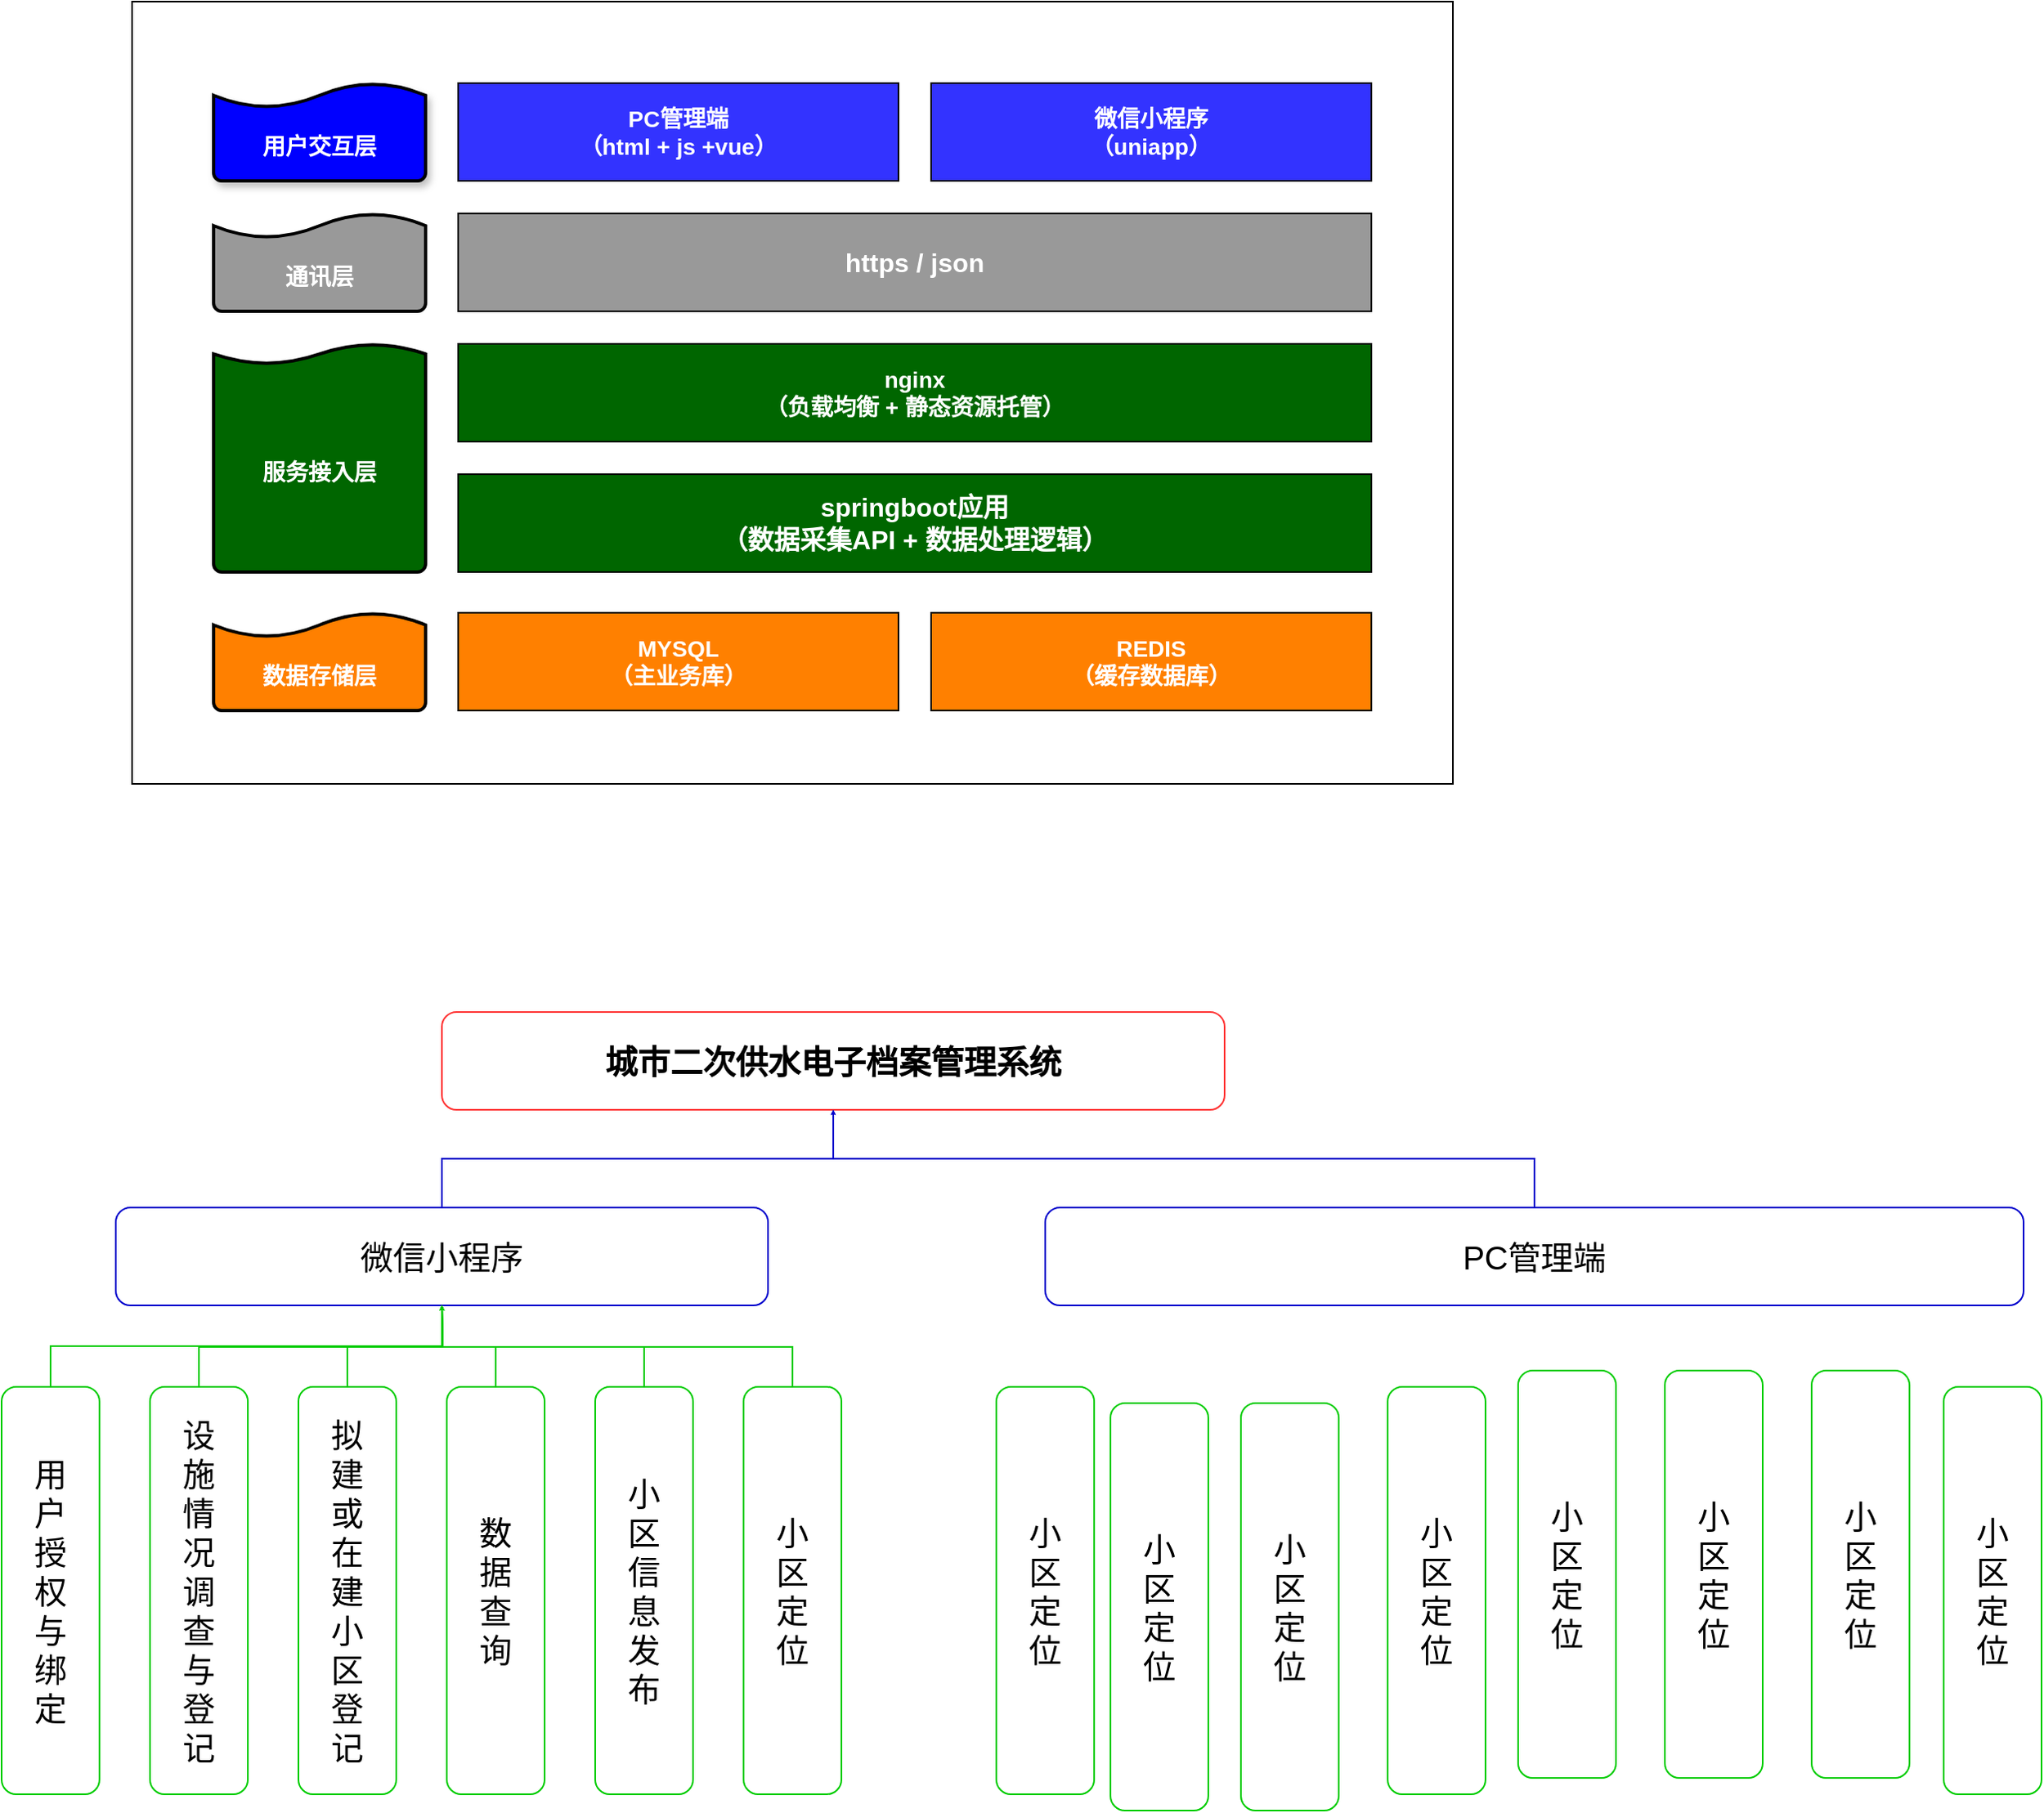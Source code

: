 <mxfile version="26.0.14">
  <diagram name="第 1 页" id="cjYHyFAmv6pbent0GlUM">
    <mxGraphModel dx="2231" dy="1207" grid="1" gridSize="10" guides="1" tooltips="1" connect="1" arrows="1" fold="1" page="1" pageScale="1" pageWidth="827" pageHeight="1169" math="0" shadow="0">
      <root>
        <mxCell id="0" />
        <mxCell id="1" parent="0" />
        <mxCell id="f2EWpejTJ3KkAe_YtKIl-2" value="" style="rounded=0;whiteSpace=wrap;html=1;" vertex="1" parent="1">
          <mxGeometry x="170" y="180" width="810" height="480" as="geometry" />
        </mxCell>
        <mxCell id="f2EWpejTJ3KkAe_YtKIl-10" value="&lt;br&gt;&lt;font color=&quot;#ffffff&quot;&gt;&lt;span&gt;用户交互层&lt;/span&gt;&lt;/font&gt;" style="strokeWidth=2;html=1;shape=mxgraph.flowchart.document2;whiteSpace=wrap;size=0.25;direction=west;fillColor=light-dark(#0000FF,var(--ge-dark-color, #121212));fontStyle=1;fontSize=14;shadow=1;strokeColor=default;" vertex="1" parent="1">
          <mxGeometry x="220" y="230" width="130" height="60" as="geometry" />
        </mxCell>
        <mxCell id="f2EWpejTJ3KkAe_YtKIl-12" value="&lt;font style=&quot;color: rgb(255, 255, 255);&quot;&gt;PC管理端&lt;/font&gt;&lt;div&gt;&lt;font style=&quot;color: rgb(255, 255, 255);&quot;&gt;（html + js +vue）&lt;/font&gt;&lt;/div&gt;" style="rounded=0;whiteSpace=wrap;html=1;fontStyle=1;fillColor=light-dark(#3333FF,#000000);fontSize=14;" vertex="1" parent="1">
          <mxGeometry x="370" y="230" width="270" height="60" as="geometry" />
        </mxCell>
        <mxCell id="f2EWpejTJ3KkAe_YtKIl-13" value="&lt;font style=&quot;color: rgb(255, 255, 255);&quot;&gt;微信小程序&lt;/font&gt;&lt;div&gt;&lt;font style=&quot;color: rgb(255, 255, 255);&quot;&gt;（uniapp）&lt;/font&gt;&lt;/div&gt;" style="rounded=0;whiteSpace=wrap;html=1;fillColor=light-dark(#3333FF,#000000);fontStyle=1;fontSize=14;" vertex="1" parent="1">
          <mxGeometry x="660" y="230" width="270" height="60" as="geometry" />
        </mxCell>
        <mxCell id="f2EWpejTJ3KkAe_YtKIl-14" value="&lt;br&gt;&lt;font color=&quot;#ffffff&quot;&gt;通讯层&lt;/font&gt;" style="strokeWidth=2;html=1;shape=mxgraph.flowchart.document2;whiteSpace=wrap;size=0.25;direction=west;fillColor=light-dark(#999999,var(--ge-dark-color, #121212));fontStyle=1;fontSize=14;" vertex="1" parent="1">
          <mxGeometry x="220" y="310" width="130" height="60" as="geometry" />
        </mxCell>
        <mxCell id="f2EWpejTJ3KkAe_YtKIl-15" value="&lt;font color=&quot;#ffffff&quot;&gt;https / json&lt;/font&gt;" style="rounded=0;whiteSpace=wrap;html=1;fontStyle=1;fillColor=light-dark(#999999,#000000);fontSize=16;" vertex="1" parent="1">
          <mxGeometry x="370" y="310" width="560" height="60" as="geometry" />
        </mxCell>
        <mxCell id="f2EWpejTJ3KkAe_YtKIl-16" value="&lt;br&gt;&lt;font color=&quot;#ffffff&quot;&gt;服务接入层&lt;/font&gt;" style="strokeWidth=2;html=1;shape=mxgraph.flowchart.document2;whiteSpace=wrap;size=0.089;direction=west;fillColor=light-dark(#006600,var(--ge-dark-color, #121212));fontStyle=1;fontSize=14;" vertex="1" parent="1">
          <mxGeometry x="220" y="390" width="130" height="140" as="geometry" />
        </mxCell>
        <mxCell id="f2EWpejTJ3KkAe_YtKIl-17" value="&lt;font color=&quot;#ffffff&quot;&gt;nginx&lt;/font&gt;&lt;div&gt;&lt;font color=&quot;#ffffff&quot;&gt;（&lt;/font&gt;&lt;span style=&quot;background-color: transparent;&quot;&gt;&lt;font color=&quot;#ffffff&quot;&gt;负载均衡 + 静态资源托管&lt;/font&gt;&lt;/span&gt;&lt;span style=&quot;color: rgb(255, 255, 255); background-color: transparent;&quot;&gt;）&lt;/span&gt;&lt;/div&gt;" style="rounded=0;whiteSpace=wrap;html=1;fontStyle=1;fillColor=light-dark(#006600,#000000);fontSize=14;" vertex="1" parent="1">
          <mxGeometry x="370" y="390" width="560" height="60" as="geometry" />
        </mxCell>
        <mxCell id="f2EWpejTJ3KkAe_YtKIl-18" value="&lt;font color=&quot;#ffffff&quot;&gt;springboot应用&lt;/font&gt;&lt;div&gt;&lt;font color=&quot;#ffffff&quot;&gt;（数据采集API + 数据处理逻辑）&lt;/font&gt;&lt;/div&gt;" style="rounded=0;whiteSpace=wrap;html=1;fontStyle=1;fillColor=light-dark(#006600,#000000);fontSize=16;" vertex="1" parent="1">
          <mxGeometry x="370" y="470" width="560" height="60" as="geometry" />
        </mxCell>
        <mxCell id="f2EWpejTJ3KkAe_YtKIl-19" value="&lt;br&gt;&lt;font color=&quot;#ffffff&quot;&gt;数据存储层&lt;/font&gt;" style="strokeWidth=2;html=1;shape=mxgraph.flowchart.document2;whiteSpace=wrap;size=0.25;direction=west;fillColor=light-dark(#FF8000,#000000);fontStyle=1;fontSize=14;" vertex="1" parent="1">
          <mxGeometry x="220" y="555" width="130" height="60" as="geometry" />
        </mxCell>
        <mxCell id="f2EWpejTJ3KkAe_YtKIl-21" value="&lt;font style=&quot;color: rgb(255, 255, 255);&quot;&gt;MYSQL&lt;/font&gt;&lt;div&gt;&lt;font style=&quot;color: rgb(255, 255, 255);&quot;&gt;（主业务库）&lt;/font&gt;&lt;/div&gt;" style="rounded=0;whiteSpace=wrap;html=1;fontStyle=1;fillColor=light-dark(#FF8000,#000000);fontSize=14;" vertex="1" parent="1">
          <mxGeometry x="370" y="555" width="270" height="60" as="geometry" />
        </mxCell>
        <mxCell id="f2EWpejTJ3KkAe_YtKIl-22" value="&lt;font style=&quot;color: rgb(255, 255, 255);&quot;&gt;REDIS&lt;/font&gt;&lt;div&gt;&lt;font style=&quot;color: rgb(255, 255, 255);&quot;&gt;（缓存数据库）&lt;/font&gt;&lt;/div&gt;" style="rounded=0;whiteSpace=wrap;html=1;fontStyle=1;fillColor=light-dark(#FF8000,#000000);fontSize=14;" vertex="1" parent="1">
          <mxGeometry x="660" y="555" width="270" height="60" as="geometry" />
        </mxCell>
        <mxCell id="f2EWpejTJ3KkAe_YtKIl-23" value="城市二次供水电子档案管理系统" style="rounded=1;whiteSpace=wrap;html=1;fontSize=20;fontStyle=1;strokeColor=light-dark(#FF3333,#FFFFFF);" vertex="1" parent="1">
          <mxGeometry x="360" y="800" width="480" height="60" as="geometry" />
        </mxCell>
        <mxCell id="f2EWpejTJ3KkAe_YtKIl-39" style="edgeStyle=orthogonalEdgeStyle;rounded=0;orthogonalLoop=1;jettySize=auto;html=1;exitX=0.5;exitY=0;exitDx=0;exitDy=0;entryX=0.5;entryY=1;entryDx=0;entryDy=0;endSize=0;startSize=0;strokeColor=light-dark(#0000CC,#FFFFFF);" edge="1" parent="1" source="f2EWpejTJ3KkAe_YtKIl-25" target="f2EWpejTJ3KkAe_YtKIl-23">
          <mxGeometry relative="1" as="geometry" />
        </mxCell>
        <mxCell id="f2EWpejTJ3KkAe_YtKIl-25" value="微信小程序" style="rounded=1;whiteSpace=wrap;html=1;fontSize=20;strokeColor=light-dark(#0000CC,#FFFFFF);" vertex="1" parent="1">
          <mxGeometry x="160" y="920" width="400" height="60" as="geometry" />
        </mxCell>
        <mxCell id="f2EWpejTJ3KkAe_YtKIl-33" style="edgeStyle=orthogonalEdgeStyle;rounded=0;orthogonalLoop=1;jettySize=auto;html=1;exitX=0.5;exitY=0;exitDx=0;exitDy=0;entryX=0.5;entryY=1;entryDx=0;entryDy=0;strokeColor=light-dark(#0000CC,#FFFFFF);curved=0;endSize=0;startSize=0;" edge="1" parent="1" source="f2EWpejTJ3KkAe_YtKIl-26" target="f2EWpejTJ3KkAe_YtKIl-23">
          <mxGeometry relative="1" as="geometry" />
        </mxCell>
        <mxCell id="f2EWpejTJ3KkAe_YtKIl-26" value="PC管理端" style="rounded=1;whiteSpace=wrap;html=1;fontSize=20;strokeColor=light-dark(#0000CC,#FFFFFF);" vertex="1" parent="1">
          <mxGeometry x="730" y="920" width="600" height="60" as="geometry" />
        </mxCell>
        <mxCell id="f2EWpejTJ3KkAe_YtKIl-52" style="edgeStyle=orthogonalEdgeStyle;rounded=0;orthogonalLoop=1;jettySize=auto;html=1;exitX=0;exitY=0.5;exitDx=0;exitDy=0;entryX=0.5;entryY=1;entryDx=0;entryDy=0;endSize=0;startSize=0;strokeColor=light-dark(#00CC00,#FFFFFF);" edge="1" parent="1" source="f2EWpejTJ3KkAe_YtKIl-40" target="f2EWpejTJ3KkAe_YtKIl-25">
          <mxGeometry relative="1" as="geometry" />
        </mxCell>
        <mxCell id="f2EWpejTJ3KkAe_YtKIl-40" value="&lt;font style=&quot;font-size: 20px;&quot; face=&quot;Times New Roman&quot;&gt;用&lt;/font&gt;&lt;div&gt;&lt;font style=&quot;font-size: 20px;&quot; face=&quot;Times New Roman&quot;&gt;户&lt;/font&gt;&lt;/div&gt;&lt;div&gt;&lt;font style=&quot;font-size: 20px;&quot; face=&quot;Times New Roman&quot;&gt;授&lt;/font&gt;&lt;/div&gt;&lt;div&gt;&lt;font style=&quot;font-size: 20px;&quot; face=&quot;Times New Roman&quot;&gt;权&lt;/font&gt;&lt;/div&gt;&lt;div&gt;&lt;font style=&quot;font-size: 20px;&quot; face=&quot;Times New Roman&quot;&gt;与&lt;/font&gt;&lt;/div&gt;&lt;div&gt;&lt;font style=&quot;font-size: 20px;&quot; face=&quot;Times New Roman&quot;&gt;绑&lt;/font&gt;&lt;/div&gt;&lt;div&gt;&lt;font style=&quot;font-size: 20px;&quot; face=&quot;Times New Roman&quot;&gt;定&lt;/font&gt;&lt;/div&gt;" style="rounded=1;whiteSpace=wrap;html=1;direction=south;align=center;portConstraintRotation=0;strokeColor=light-dark(#00CC00,#FFFFFF);" vertex="1" parent="1">
          <mxGeometry x="90" y="1030" width="60" height="250" as="geometry" />
        </mxCell>
        <mxCell id="f2EWpejTJ3KkAe_YtKIl-53" style="edgeStyle=orthogonalEdgeStyle;rounded=0;orthogonalLoop=1;jettySize=auto;html=1;exitX=0;exitY=0.5;exitDx=0;exitDy=0;endSize=0;startSize=0;strokeColor=light-dark(#00CC00,#FFFFFF);" edge="1" parent="1" source="f2EWpejTJ3KkAe_YtKIl-42">
          <mxGeometry relative="1" as="geometry">
            <mxPoint x="360" y="980" as="targetPoint" />
          </mxGeometry>
        </mxCell>
        <mxCell id="f2EWpejTJ3KkAe_YtKIl-42" value="&lt;font face=&quot;Times New Roman&quot;&gt;&lt;span style=&quot;font-size: 20px;&quot;&gt;设&lt;/span&gt;&lt;/font&gt;&lt;div&gt;&lt;font face=&quot;Times New Roman&quot;&gt;&lt;span style=&quot;font-size: 20px;&quot;&gt;施&lt;/span&gt;&lt;/font&gt;&lt;/div&gt;&lt;div&gt;&lt;font face=&quot;Times New Roman&quot;&gt;&lt;span style=&quot;font-size: 20px;&quot;&gt;情&lt;/span&gt;&lt;/font&gt;&lt;/div&gt;&lt;div&gt;&lt;font face=&quot;Times New Roman&quot;&gt;&lt;span style=&quot;font-size: 20px;&quot;&gt;况&lt;/span&gt;&lt;/font&gt;&lt;/div&gt;&lt;div&gt;&lt;font face=&quot;Times New Roman&quot;&gt;&lt;span style=&quot;font-size: 20px;&quot;&gt;调&lt;/span&gt;&lt;/font&gt;&lt;/div&gt;&lt;div&gt;&lt;font face=&quot;Times New Roman&quot;&gt;&lt;span style=&quot;font-size: 20px;&quot;&gt;查&lt;/span&gt;&lt;/font&gt;&lt;/div&gt;&lt;div&gt;&lt;font face=&quot;Times New Roman&quot;&gt;&lt;span style=&quot;font-size: 20px;&quot;&gt;与&lt;/span&gt;&lt;/font&gt;&lt;/div&gt;&lt;div&gt;&lt;font face=&quot;Times New Roman&quot;&gt;&lt;span style=&quot;font-size: 20px;&quot;&gt;登&lt;/span&gt;&lt;/font&gt;&lt;/div&gt;&lt;div&gt;&lt;font face=&quot;Times New Roman&quot;&gt;&lt;span style=&quot;font-size: 20px;&quot;&gt;记&lt;/span&gt;&lt;/font&gt;&lt;/div&gt;" style="rounded=1;whiteSpace=wrap;html=1;direction=south;align=center;portConstraintRotation=0;strokeColor=light-dark(#00CC00,#FFFFFF);" vertex="1" parent="1">
          <mxGeometry x="181" y="1030" width="60" height="250" as="geometry" />
        </mxCell>
        <mxCell id="f2EWpejTJ3KkAe_YtKIl-54" style="edgeStyle=orthogonalEdgeStyle;rounded=0;orthogonalLoop=1;jettySize=auto;html=1;exitX=0;exitY=0.5;exitDx=0;exitDy=0;endSize=0;startSize=0;strokeColor=light-dark(#00CC00,#FFFFFF);" edge="1" parent="1" source="f2EWpejTJ3KkAe_YtKIl-43">
          <mxGeometry relative="1" as="geometry">
            <mxPoint x="360" y="980" as="targetPoint" />
          </mxGeometry>
        </mxCell>
        <mxCell id="f2EWpejTJ3KkAe_YtKIl-43" value="&lt;font face=&quot;Times New Roman&quot;&gt;&lt;span style=&quot;font-size: 20px;&quot;&gt;拟&lt;/span&gt;&lt;/font&gt;&lt;div&gt;&lt;font face=&quot;Times New Roman&quot;&gt;&lt;span style=&quot;font-size: 20px;&quot;&gt;建&lt;/span&gt;&lt;/font&gt;&lt;/div&gt;&lt;div&gt;&lt;font face=&quot;Times New Roman&quot;&gt;&lt;span style=&quot;font-size: 20px;&quot;&gt;或&lt;/span&gt;&lt;/font&gt;&lt;/div&gt;&lt;div&gt;&lt;font face=&quot;Times New Roman&quot;&gt;&lt;span style=&quot;font-size: 20px;&quot;&gt;在&lt;/span&gt;&lt;/font&gt;&lt;/div&gt;&lt;div&gt;&lt;font face=&quot;Times New Roman&quot;&gt;&lt;span style=&quot;font-size: 20px;&quot;&gt;建&lt;/span&gt;&lt;/font&gt;&lt;/div&gt;&lt;div&gt;&lt;font face=&quot;Times New Roman&quot;&gt;&lt;span style=&quot;font-size: 20px;&quot;&gt;小&lt;/span&gt;&lt;/font&gt;&lt;/div&gt;&lt;div&gt;&lt;font face=&quot;Times New Roman&quot;&gt;&lt;span style=&quot;font-size: 20px;&quot;&gt;区&lt;/span&gt;&lt;/font&gt;&lt;/div&gt;&lt;div&gt;&lt;font face=&quot;Times New Roman&quot;&gt;&lt;span style=&quot;font-size: 20px;&quot;&gt;登&lt;/span&gt;&lt;/font&gt;&lt;/div&gt;&lt;div&gt;&lt;font face=&quot;Times New Roman&quot;&gt;&lt;span style=&quot;font-size: 20px;&quot;&gt;记&lt;/span&gt;&lt;/font&gt;&lt;/div&gt;" style="rounded=1;whiteSpace=wrap;html=1;direction=south;align=center;portConstraintRotation=0;strokeColor=light-dark(#00CC00,#FFFFFF);" vertex="1" parent="1">
          <mxGeometry x="272" y="1030" width="60" height="250" as="geometry" />
        </mxCell>
        <mxCell id="f2EWpejTJ3KkAe_YtKIl-55" style="edgeStyle=orthogonalEdgeStyle;rounded=0;orthogonalLoop=1;jettySize=auto;html=1;exitX=0;exitY=0.5;exitDx=0;exitDy=0;endSize=0;startSize=0;strokeColor=light-dark(#00CC00,#FFFFFF);" edge="1" parent="1" source="f2EWpejTJ3KkAe_YtKIl-44">
          <mxGeometry relative="1" as="geometry">
            <mxPoint x="360" y="980" as="targetPoint" />
          </mxGeometry>
        </mxCell>
        <mxCell id="f2EWpejTJ3KkAe_YtKIl-44" value="&lt;font face=&quot;Times New Roman&quot;&gt;&lt;span style=&quot;font-size: 20px;&quot;&gt;数&lt;/span&gt;&lt;/font&gt;&lt;div&gt;&lt;font face=&quot;Times New Roman&quot;&gt;&lt;span style=&quot;font-size: 20px;&quot;&gt;据&lt;/span&gt;&lt;/font&gt;&lt;/div&gt;&lt;div&gt;&lt;font face=&quot;Times New Roman&quot;&gt;&lt;span style=&quot;font-size: 20px;&quot;&gt;查&lt;/span&gt;&lt;/font&gt;&lt;/div&gt;&lt;div&gt;&lt;font face=&quot;Times New Roman&quot;&gt;&lt;span style=&quot;font-size: 20px;&quot;&gt;询&lt;/span&gt;&lt;/font&gt;&lt;/div&gt;" style="rounded=1;whiteSpace=wrap;html=1;direction=south;align=center;portConstraintRotation=0;strokeColor=light-dark(#00CC00,#FFFFFF);" vertex="1" parent="1">
          <mxGeometry x="363" y="1030" width="60" height="250" as="geometry" />
        </mxCell>
        <mxCell id="f2EWpejTJ3KkAe_YtKIl-56" style="edgeStyle=orthogonalEdgeStyle;rounded=0;orthogonalLoop=1;jettySize=auto;html=1;exitX=0;exitY=0.5;exitDx=0;exitDy=0;endSize=0;startSize=0;strokeColor=light-dark(#00CC00,#FFFFFF);" edge="1" parent="1" source="f2EWpejTJ3KkAe_YtKIl-45">
          <mxGeometry relative="1" as="geometry">
            <mxPoint x="360" y="980" as="targetPoint" />
          </mxGeometry>
        </mxCell>
        <mxCell id="f2EWpejTJ3KkAe_YtKIl-45" value="&lt;font face=&quot;Times New Roman&quot;&gt;&lt;span style=&quot;font-size: 20px;&quot;&gt;小&lt;/span&gt;&lt;/font&gt;&lt;div&gt;&lt;font face=&quot;Times New Roman&quot;&gt;&lt;span style=&quot;font-size: 20px;&quot;&gt;区&lt;/span&gt;&lt;/font&gt;&lt;/div&gt;&lt;div&gt;&lt;font face=&quot;Times New Roman&quot;&gt;&lt;span style=&quot;font-size: 20px;&quot;&gt;信&lt;/span&gt;&lt;/font&gt;&lt;/div&gt;&lt;div&gt;&lt;font face=&quot;Times New Roman&quot;&gt;&lt;span style=&quot;font-size: 20px;&quot;&gt;息&lt;/span&gt;&lt;/font&gt;&lt;/div&gt;&lt;div&gt;&lt;font face=&quot;Times New Roman&quot;&gt;&lt;span style=&quot;font-size: 20px;&quot;&gt;发&lt;/span&gt;&lt;/font&gt;&lt;/div&gt;&lt;div&gt;&lt;font face=&quot;Times New Roman&quot;&gt;&lt;span style=&quot;font-size: 20px;&quot;&gt;布&lt;/span&gt;&lt;/font&gt;&lt;/div&gt;" style="rounded=1;whiteSpace=wrap;html=1;direction=south;align=center;portConstraintRotation=0;strokeColor=light-dark(#00CC00,#FFFFFF);" vertex="1" parent="1">
          <mxGeometry x="454" y="1030" width="60" height="250" as="geometry" />
        </mxCell>
        <mxCell id="f2EWpejTJ3KkAe_YtKIl-57" style="edgeStyle=orthogonalEdgeStyle;rounded=0;orthogonalLoop=1;jettySize=auto;html=1;exitX=0;exitY=0.5;exitDx=0;exitDy=0;endSize=0;startSize=0;strokeColor=light-dark(#00CC00,#FFFFFF);" edge="1" parent="1" source="f2EWpejTJ3KkAe_YtKIl-46">
          <mxGeometry relative="1" as="geometry">
            <mxPoint x="360" y="980" as="targetPoint" />
          </mxGeometry>
        </mxCell>
        <mxCell id="f2EWpejTJ3KkAe_YtKIl-46" value="&lt;font face=&quot;Times New Roman&quot;&gt;&lt;span style=&quot;font-size: 20px;&quot;&gt;小&lt;/span&gt;&lt;/font&gt;&lt;div&gt;&lt;font face=&quot;Times New Roman&quot;&gt;&lt;span style=&quot;font-size: 20px;&quot;&gt;区&lt;/span&gt;&lt;/font&gt;&lt;/div&gt;&lt;div&gt;&lt;font face=&quot;Times New Roman&quot;&gt;&lt;span style=&quot;font-size: 20px;&quot;&gt;定&lt;/span&gt;&lt;/font&gt;&lt;/div&gt;&lt;div&gt;&lt;font face=&quot;Times New Roman&quot;&gt;&lt;span style=&quot;font-size: 20px;&quot;&gt;位&lt;/span&gt;&lt;/font&gt;&lt;/div&gt;" style="rounded=1;whiteSpace=wrap;html=1;direction=south;align=center;portConstraintRotation=0;strokeColor=light-dark(#00CC00,#FFFFFF);" vertex="1" parent="1">
          <mxGeometry x="545" y="1030" width="60" height="250" as="geometry" />
        </mxCell>
        <mxCell id="f2EWpejTJ3KkAe_YtKIl-58" value="&lt;font face=&quot;Times New Roman&quot;&gt;&lt;span style=&quot;font-size: 20px;&quot;&gt;小&lt;/span&gt;&lt;/font&gt;&lt;div&gt;&lt;font face=&quot;Times New Roman&quot;&gt;&lt;span style=&quot;font-size: 20px;&quot;&gt;区&lt;/span&gt;&lt;/font&gt;&lt;/div&gt;&lt;div&gt;&lt;font face=&quot;Times New Roman&quot;&gt;&lt;span style=&quot;font-size: 20px;&quot;&gt;定&lt;/span&gt;&lt;/font&gt;&lt;/div&gt;&lt;div&gt;&lt;font face=&quot;Times New Roman&quot;&gt;&lt;span style=&quot;font-size: 20px;&quot;&gt;位&lt;/span&gt;&lt;/font&gt;&lt;/div&gt;" style="rounded=1;whiteSpace=wrap;html=1;direction=south;align=center;portConstraintRotation=0;strokeColor=light-dark(#00CC00,#FFFFFF);" vertex="1" parent="1">
          <mxGeometry x="700" y="1030" width="60" height="250" as="geometry" />
        </mxCell>
        <mxCell id="f2EWpejTJ3KkAe_YtKIl-59" value="&lt;font face=&quot;Times New Roman&quot;&gt;&lt;span style=&quot;font-size: 20px;&quot;&gt;小&lt;/span&gt;&lt;/font&gt;&lt;div&gt;&lt;font face=&quot;Times New Roman&quot;&gt;&lt;span style=&quot;font-size: 20px;&quot;&gt;区&lt;/span&gt;&lt;/font&gt;&lt;/div&gt;&lt;div&gt;&lt;font face=&quot;Times New Roman&quot;&gt;&lt;span style=&quot;font-size: 20px;&quot;&gt;定&lt;/span&gt;&lt;/font&gt;&lt;/div&gt;&lt;div&gt;&lt;font face=&quot;Times New Roman&quot;&gt;&lt;span style=&quot;font-size: 20px;&quot;&gt;位&lt;/span&gt;&lt;/font&gt;&lt;/div&gt;" style="rounded=1;whiteSpace=wrap;html=1;direction=south;align=center;portConstraintRotation=0;strokeColor=light-dark(#00CC00,#FFFFFF);" vertex="1" parent="1">
          <mxGeometry x="1281" y="1030" width="60" height="250" as="geometry" />
        </mxCell>
        <mxCell id="f2EWpejTJ3KkAe_YtKIl-60" value="&lt;font face=&quot;Times New Roman&quot;&gt;&lt;span style=&quot;font-size: 20px;&quot;&gt;小&lt;/span&gt;&lt;/font&gt;&lt;div&gt;&lt;font face=&quot;Times New Roman&quot;&gt;&lt;span style=&quot;font-size: 20px;&quot;&gt;区&lt;/span&gt;&lt;/font&gt;&lt;/div&gt;&lt;div&gt;&lt;font face=&quot;Times New Roman&quot;&gt;&lt;span style=&quot;font-size: 20px;&quot;&gt;定&lt;/span&gt;&lt;/font&gt;&lt;/div&gt;&lt;div&gt;&lt;font face=&quot;Times New Roman&quot;&gt;&lt;span style=&quot;font-size: 20px;&quot;&gt;位&lt;/span&gt;&lt;/font&gt;&lt;/div&gt;" style="rounded=1;whiteSpace=wrap;html=1;direction=south;align=center;portConstraintRotation=0;strokeColor=light-dark(#00CC00,#FFFFFF);" vertex="1" parent="1">
          <mxGeometry x="770" y="1040" width="60" height="250" as="geometry" />
        </mxCell>
        <mxCell id="f2EWpejTJ3KkAe_YtKIl-61" value="&lt;font face=&quot;Times New Roman&quot;&gt;&lt;span style=&quot;font-size: 20px;&quot;&gt;小&lt;/span&gt;&lt;/font&gt;&lt;div&gt;&lt;font face=&quot;Times New Roman&quot;&gt;&lt;span style=&quot;font-size: 20px;&quot;&gt;区&lt;/span&gt;&lt;/font&gt;&lt;/div&gt;&lt;div&gt;&lt;font face=&quot;Times New Roman&quot;&gt;&lt;span style=&quot;font-size: 20px;&quot;&gt;定&lt;/span&gt;&lt;/font&gt;&lt;/div&gt;&lt;div&gt;&lt;font face=&quot;Times New Roman&quot;&gt;&lt;span style=&quot;font-size: 20px;&quot;&gt;位&lt;/span&gt;&lt;/font&gt;&lt;/div&gt;" style="rounded=1;whiteSpace=wrap;html=1;direction=south;align=center;portConstraintRotation=0;strokeColor=light-dark(#00CC00,#FFFFFF);" vertex="1" parent="1">
          <mxGeometry x="850" y="1040" width="60" height="250" as="geometry" />
        </mxCell>
        <mxCell id="f2EWpejTJ3KkAe_YtKIl-62" value="&lt;font face=&quot;Times New Roman&quot;&gt;&lt;span style=&quot;font-size: 20px;&quot;&gt;小&lt;/span&gt;&lt;/font&gt;&lt;div&gt;&lt;font face=&quot;Times New Roman&quot;&gt;&lt;span style=&quot;font-size: 20px;&quot;&gt;区&lt;/span&gt;&lt;/font&gt;&lt;/div&gt;&lt;div&gt;&lt;font face=&quot;Times New Roman&quot;&gt;&lt;span style=&quot;font-size: 20px;&quot;&gt;定&lt;/span&gt;&lt;/font&gt;&lt;/div&gt;&lt;div&gt;&lt;font face=&quot;Times New Roman&quot;&gt;&lt;span style=&quot;font-size: 20px;&quot;&gt;位&lt;/span&gt;&lt;/font&gt;&lt;/div&gt;" style="rounded=1;whiteSpace=wrap;html=1;direction=south;align=center;portConstraintRotation=0;strokeColor=light-dark(#00CC00,#FFFFFF);" vertex="1" parent="1">
          <mxGeometry x="940" y="1030" width="60" height="250" as="geometry" />
        </mxCell>
        <mxCell id="f2EWpejTJ3KkAe_YtKIl-63" value="&lt;font face=&quot;Times New Roman&quot;&gt;&lt;span style=&quot;font-size: 20px;&quot;&gt;小&lt;/span&gt;&lt;/font&gt;&lt;div&gt;&lt;font face=&quot;Times New Roman&quot;&gt;&lt;span style=&quot;font-size: 20px;&quot;&gt;区&lt;/span&gt;&lt;/font&gt;&lt;/div&gt;&lt;div&gt;&lt;font face=&quot;Times New Roman&quot;&gt;&lt;span style=&quot;font-size: 20px;&quot;&gt;定&lt;/span&gt;&lt;/font&gt;&lt;/div&gt;&lt;div&gt;&lt;font face=&quot;Times New Roman&quot;&gt;&lt;span style=&quot;font-size: 20px;&quot;&gt;位&lt;/span&gt;&lt;/font&gt;&lt;/div&gt;" style="rounded=1;whiteSpace=wrap;html=1;direction=south;align=center;portConstraintRotation=0;strokeColor=light-dark(#00CC00,#FFFFFF);" vertex="1" parent="1">
          <mxGeometry x="1020" y="1020" width="60" height="250" as="geometry" />
        </mxCell>
        <mxCell id="f2EWpejTJ3KkAe_YtKIl-64" value="&lt;font face=&quot;Times New Roman&quot;&gt;&lt;span style=&quot;font-size: 20px;&quot;&gt;小&lt;/span&gt;&lt;/font&gt;&lt;div&gt;&lt;font face=&quot;Times New Roman&quot;&gt;&lt;span style=&quot;font-size: 20px;&quot;&gt;区&lt;/span&gt;&lt;/font&gt;&lt;/div&gt;&lt;div&gt;&lt;font face=&quot;Times New Roman&quot;&gt;&lt;span style=&quot;font-size: 20px;&quot;&gt;定&lt;/span&gt;&lt;/font&gt;&lt;/div&gt;&lt;div&gt;&lt;font face=&quot;Times New Roman&quot;&gt;&lt;span style=&quot;font-size: 20px;&quot;&gt;位&lt;/span&gt;&lt;/font&gt;&lt;/div&gt;" style="rounded=1;whiteSpace=wrap;html=1;direction=south;align=center;portConstraintRotation=0;strokeColor=light-dark(#00CC00,#FFFFFF);" vertex="1" parent="1">
          <mxGeometry x="1110" y="1020" width="60" height="250" as="geometry" />
        </mxCell>
        <mxCell id="f2EWpejTJ3KkAe_YtKIl-65" value="&lt;font face=&quot;Times New Roman&quot;&gt;&lt;span style=&quot;font-size: 20px;&quot;&gt;小&lt;/span&gt;&lt;/font&gt;&lt;div&gt;&lt;font face=&quot;Times New Roman&quot;&gt;&lt;span style=&quot;font-size: 20px;&quot;&gt;区&lt;/span&gt;&lt;/font&gt;&lt;/div&gt;&lt;div&gt;&lt;font face=&quot;Times New Roman&quot;&gt;&lt;span style=&quot;font-size: 20px;&quot;&gt;定&lt;/span&gt;&lt;/font&gt;&lt;/div&gt;&lt;div&gt;&lt;font face=&quot;Times New Roman&quot;&gt;&lt;span style=&quot;font-size: 20px;&quot;&gt;位&lt;/span&gt;&lt;/font&gt;&lt;/div&gt;" style="rounded=1;whiteSpace=wrap;html=1;direction=south;align=center;portConstraintRotation=0;strokeColor=light-dark(#00CC00,#FFFFFF);" vertex="1" parent="1">
          <mxGeometry x="1200" y="1020" width="60" height="250" as="geometry" />
        </mxCell>
      </root>
    </mxGraphModel>
  </diagram>
</mxfile>
